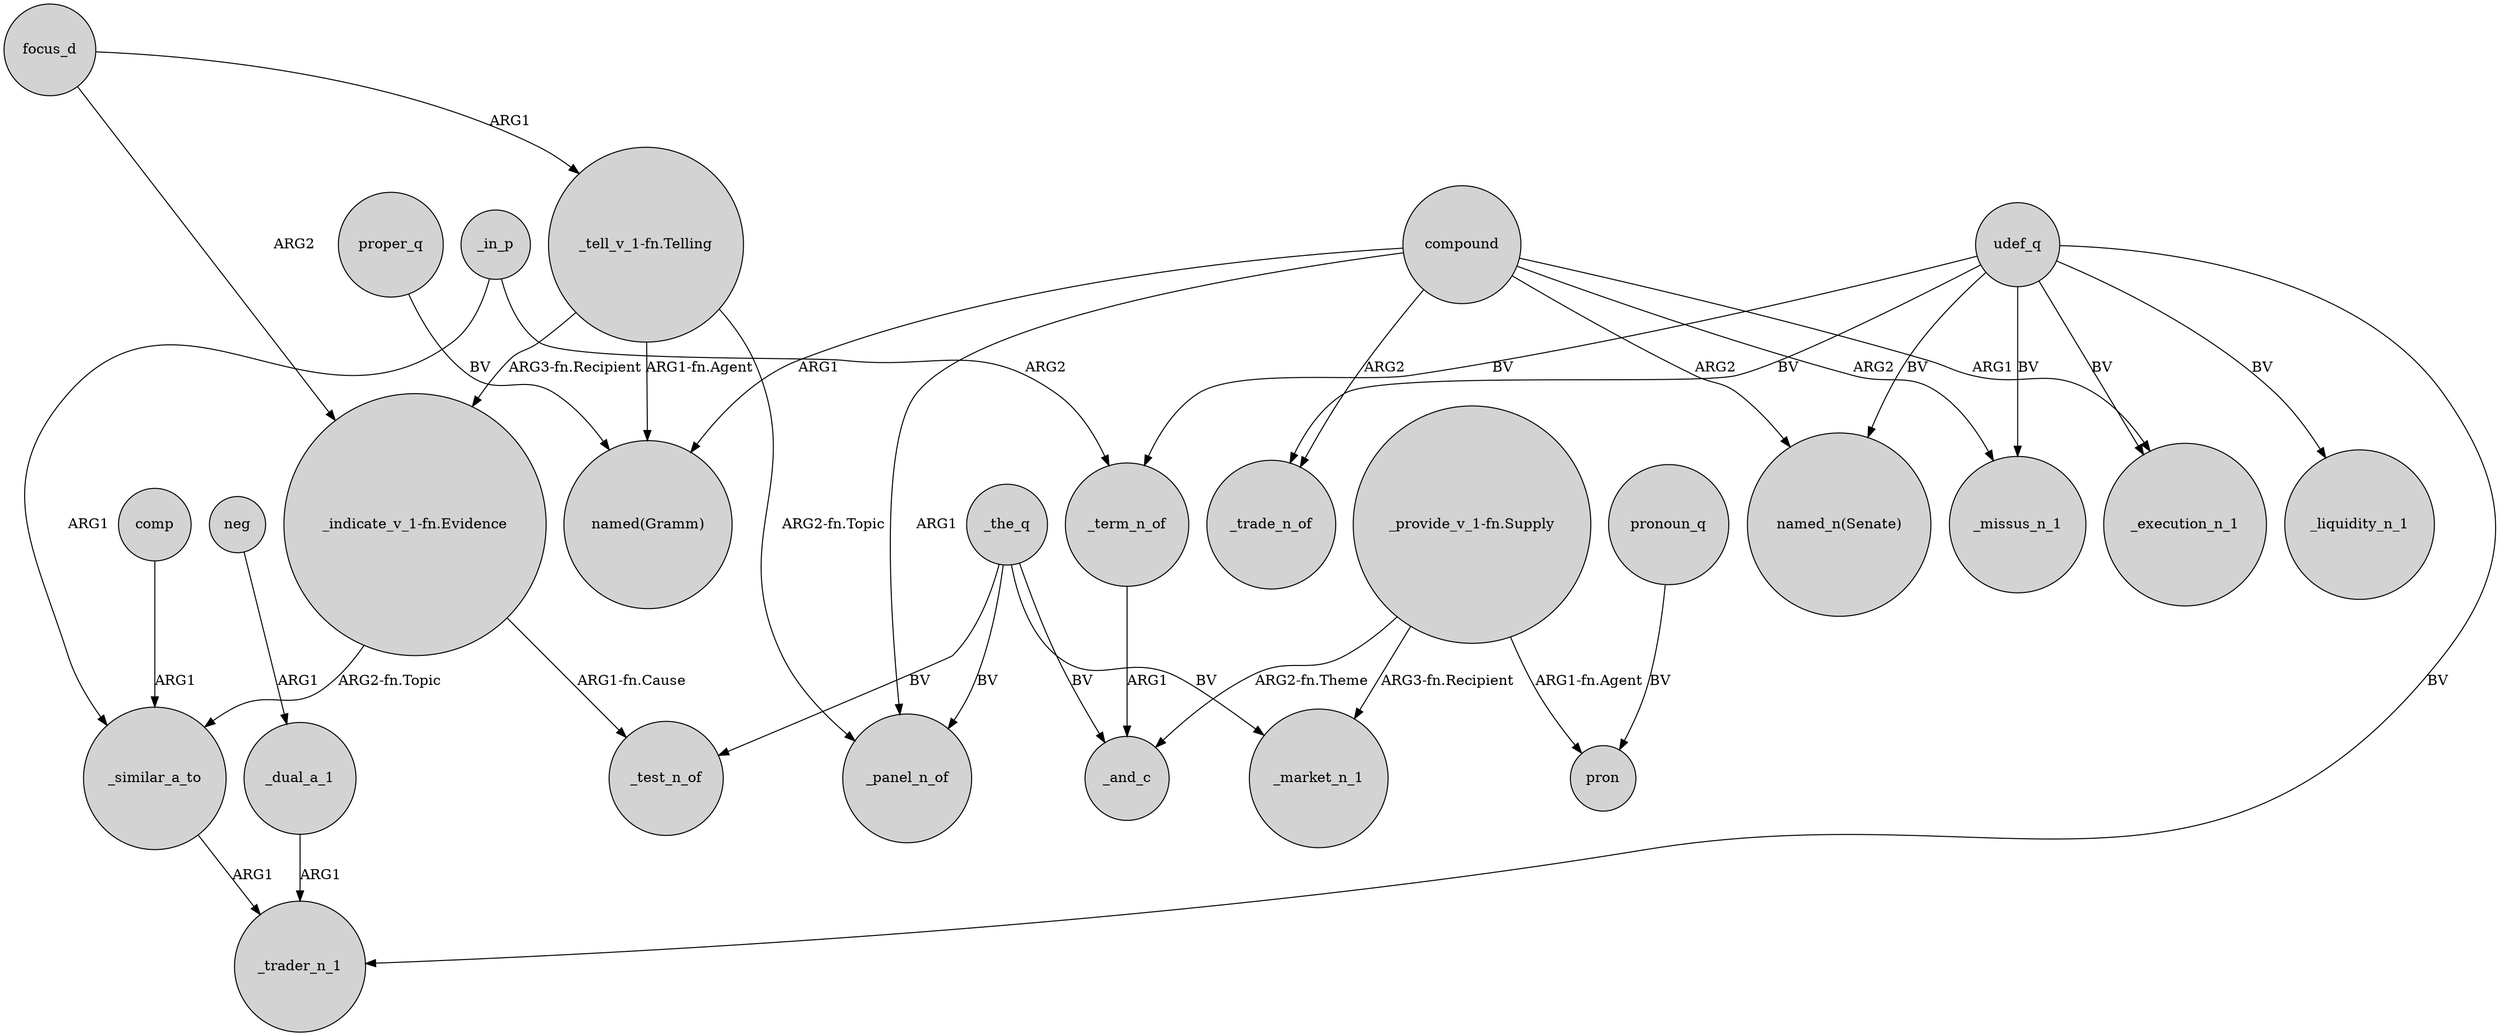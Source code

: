 digraph {
	node [shape=circle style=filled]
	comp -> _similar_a_to [label=ARG1]
	_the_q -> _and_c [label=BV]
	_the_q -> _test_n_of [label=BV]
	udef_q -> _trade_n_of [label=BV]
	"_provide_v_1-fn.Supply" -> pron [label="ARG1-fn.Agent"]
	"_provide_v_1-fn.Supply" -> _market_n_1 [label="ARG3-fn.Recipient"]
	"_tell_v_1-fn.Telling" -> "named(Gramm)" [label="ARG1-fn.Agent"]
	udef_q -> _trader_n_1 [label=BV]
	"_tell_v_1-fn.Telling" -> "_indicate_v_1-fn.Evidence" [label="ARG3-fn.Recipient"]
	compound -> _missus_n_1 [label=ARG2]
	"_indicate_v_1-fn.Evidence" -> _similar_a_to [label="ARG2-fn.Topic"]
	"_provide_v_1-fn.Supply" -> _and_c [label="ARG2-fn.Theme"]
	udef_q -> _missus_n_1 [label=BV]
	_in_p -> _similar_a_to [label=ARG1]
	proper_q -> "named(Gramm)" [label=BV]
	udef_q -> _execution_n_1 [label=BV]
	compound -> _panel_n_of [label=ARG1]
	focus_d -> "_tell_v_1-fn.Telling" [label=ARG1]
	pronoun_q -> pron [label=BV]
	_dual_a_1 -> _trader_n_1 [label=ARG1]
	_the_q -> _panel_n_of [label=BV]
	compound -> _execution_n_1 [label=ARG1]
	_in_p -> _term_n_of [label=ARG2]
	compound -> _trade_n_of [label=ARG2]
	compound -> "named_n(Senate)" [label=ARG2]
	udef_q -> _term_n_of [label=BV]
	compound -> "named(Gramm)" [label=ARG1]
	focus_d -> "_indicate_v_1-fn.Evidence" [label=ARG2]
	udef_q -> "named_n(Senate)" [label=BV]
	"_indicate_v_1-fn.Evidence" -> _test_n_of [label="ARG1-fn.Cause"]
	udef_q -> _liquidity_n_1 [label=BV]
	_term_n_of -> _and_c [label=ARG1]
	_the_q -> _market_n_1 [label=BV]
	_similar_a_to -> _trader_n_1 [label=ARG1]
	"_tell_v_1-fn.Telling" -> _panel_n_of [label="ARG2-fn.Topic"]
	neg -> _dual_a_1 [label=ARG1]
}
